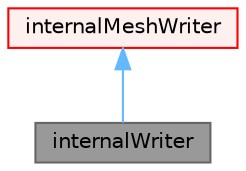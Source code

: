 digraph "internalWriter"
{
 // LATEX_PDF_SIZE
  bgcolor="transparent";
  edge [fontname=Helvetica,fontsize=10,labelfontname=Helvetica,labelfontsize=10];
  node [fontname=Helvetica,fontsize=10,shape=box,height=0.2,width=0.4];
  Node1 [id="Node000001",label="internalWriter",height=0.2,width=0.4,color="gray40", fillcolor="grey60", style="filled", fontcolor="black",tooltip="Write an OpenFOAM volume (internal) geometry and internal fields as a vtu file or a legacy vtk file."];
  Node2 -> Node1 [id="edge1_Node000001_Node000002",dir="back",color="steelblue1",style="solid",tooltip=" "];
  Node2 [id="Node000002",label="internalMeshWriter",height=0.2,width=0.4,color="red", fillcolor="#FFF0F0", style="filled",URL="$classFoam_1_1vtk_1_1internalMeshWriter.html",tooltip="Write an OpenFOAM volume (internal) geometry and internal fields as a vtu file or a legacy vtk file."];
}

